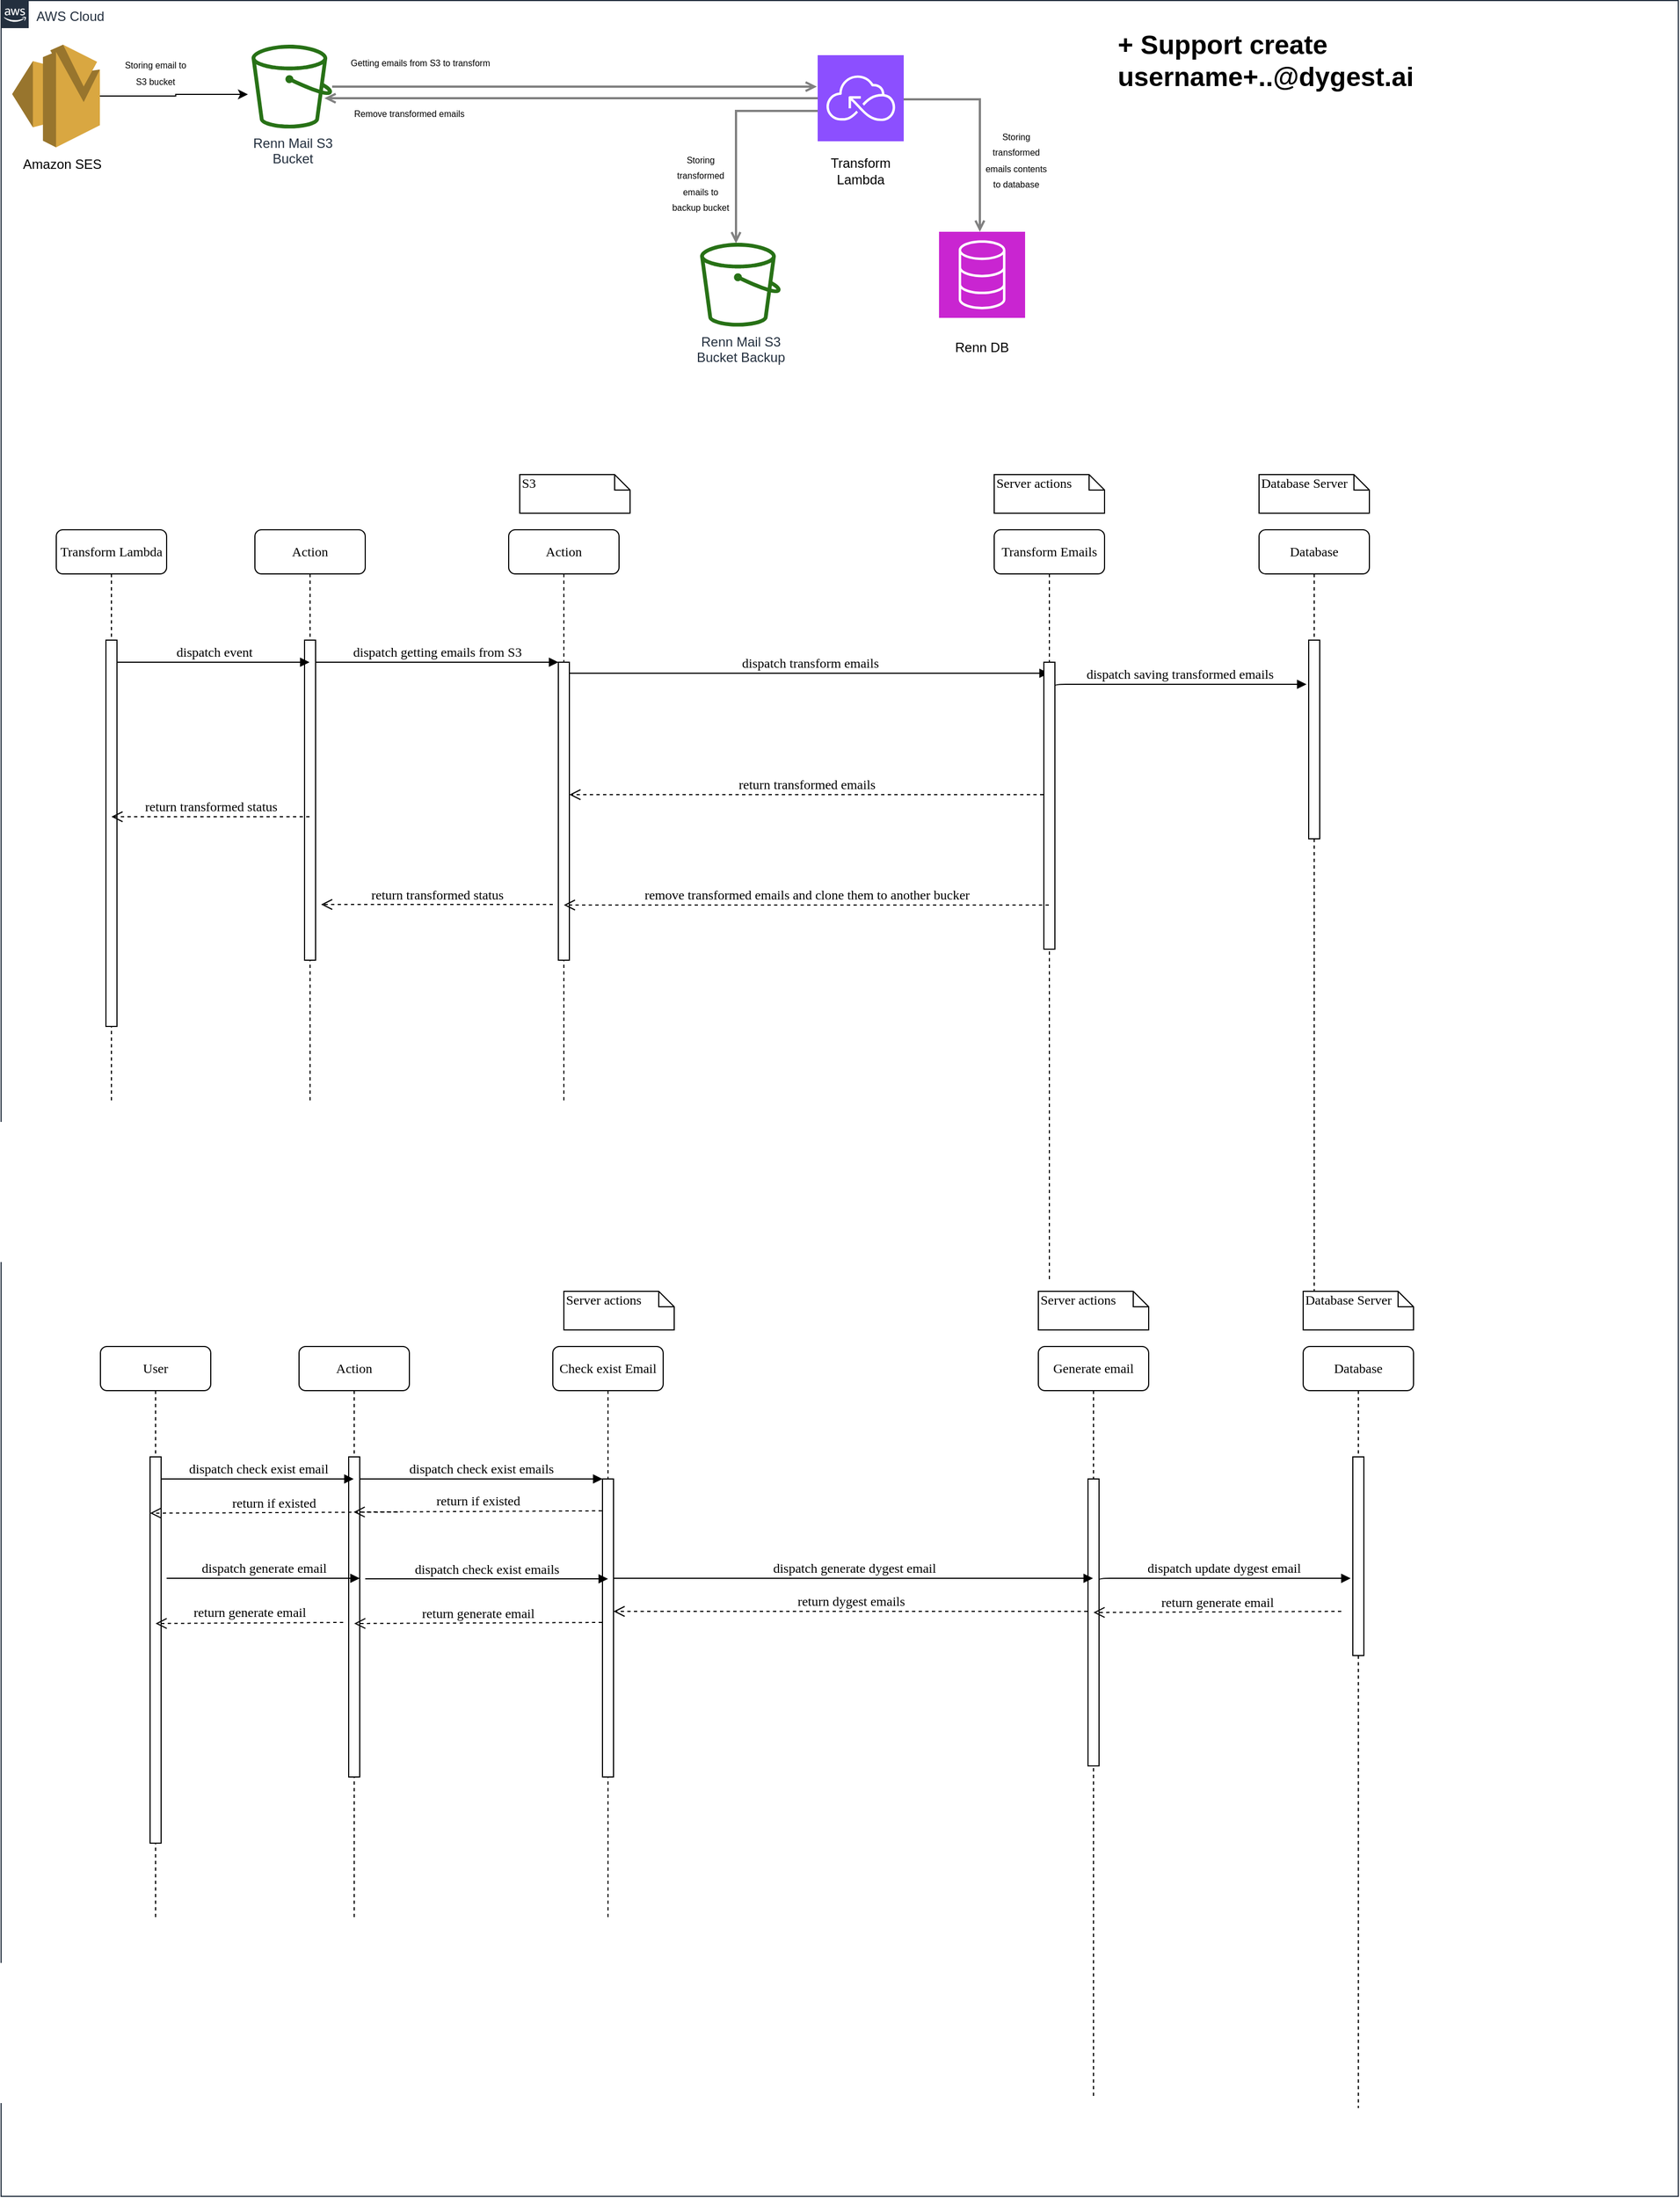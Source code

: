 <mxfile version="24.4.3" type="github">
  <diagram id="Ht1M8jgEwFfnCIfOTk4-" name="Page-1">
    <mxGraphModel dx="3740" dy="2110" grid="1" gridSize="10" guides="1" tooltips="1" connect="1" arrows="1" fold="1" page="1" pageScale="1" pageWidth="1169" pageHeight="827" math="0" shadow="0">
      <root>
        <mxCell id="0" />
        <mxCell id="1" parent="0" />
        <mxCell id="UEzPUAAOIrF-is8g5C7q-175" value="AWS Cloud" style="points=[[0,0],[0.25,0],[0.5,0],[0.75,0],[1,0],[1,0.25],[1,0.5],[1,0.75],[1,1],[0.75,1],[0.5,1],[0.25,1],[0,1],[0,0.75],[0,0.5],[0,0.25]];outlineConnect=0;gradientColor=none;html=1;whiteSpace=wrap;fontSize=12;fontStyle=0;shape=mxgraph.aws4.group;grIcon=mxgraph.aws4.group_aws_cloud_alt;strokeColor=#232F3E;fillColor=none;verticalAlign=top;align=left;spacingLeft=30;fontColor=#232F3E;dashed=0;labelBackgroundColor=#ffffff;container=1;pointerEvents=0;collapsible=0;recursiveResize=0;" parent="1" vertex="1">
          <mxGeometry x="-90" y="-789.5" width="1520" height="1989.5" as="geometry" />
        </mxCell>
        <mxCell id="UEzPUAAOIrF-is8g5C7q-198" style="edgeStyle=orthogonalEdgeStyle;rounded=0;orthogonalLoop=1;jettySize=auto;html=1;startArrow=none;startFill=0;endArrow=open;endFill=0;strokeColor=#808080;strokeWidth=2;" parent="UEzPUAAOIrF-is8g5C7q-175" edge="1">
          <mxGeometry relative="1" as="geometry">
            <Array as="points">
              <mxPoint x="666" y="99.5" />
            </Array>
            <mxPoint x="740.0" y="100.0" as="sourcePoint" />
            <mxPoint x="666" y="220.0" as="targetPoint" />
          </mxGeometry>
        </mxCell>
        <mxCell id="p87CbuBcReerhUkE5k2M-15" value="" style="group" parent="UEzPUAAOIrF-is8g5C7q-175" vertex="1" connectable="0">
          <mxGeometry x="10" y="40" width="90" height="123" as="geometry" />
        </mxCell>
        <mxCell id="p87CbuBcReerhUkE5k2M-3" value="" style="outlineConnect=0;dashed=0;verticalLabelPosition=bottom;verticalAlign=top;align=center;html=1;shape=mxgraph.aws3.ses;fillColor=#D9A741;gradientColor=none;" parent="p87CbuBcReerhUkE5k2M-15" vertex="1">
          <mxGeometry width="79.5" height="93" as="geometry" />
        </mxCell>
        <mxCell id="p87CbuBcReerhUkE5k2M-10" value="Amazon SES" style="text;html=1;align=center;verticalAlign=middle;resizable=0;points=[];autosize=1;strokeColor=none;fillColor=none;" parent="p87CbuBcReerhUkE5k2M-15" vertex="1">
          <mxGeometry y="93" width="90" height="30" as="geometry" />
        </mxCell>
        <mxCell id="p87CbuBcReerhUkE5k2M-17" value="" style="group" parent="UEzPUAAOIrF-is8g5C7q-175" vertex="1" connectable="0">
          <mxGeometry x="740" y="49.5" width="78" height="119.5" as="geometry" />
        </mxCell>
        <mxCell id="p87CbuBcReerhUkE5k2M-1" value="" style="sketch=0;points=[[0,0,0],[0.25,0,0],[0.5,0,0],[0.75,0,0],[1,0,0],[0,1,0],[0.25,1,0],[0.5,1,0],[0.75,1,0],[1,1,0],[0,0.25,0],[0,0.5,0],[0,0.75,0],[1,0.25,0],[1,0.5,0],[1,0.75,0]];outlineConnect=0;fontColor=#232F3E;fillColor=#8C4FFF;strokeColor=#ffffff;dashed=0;verticalLabelPosition=bottom;verticalAlign=top;align=center;html=1;fontSize=12;fontStyle=0;aspect=fixed;shape=mxgraph.aws4.resourceIcon;resIcon=mxgraph.aws4.serverless;" parent="p87CbuBcReerhUkE5k2M-17" vertex="1">
          <mxGeometry width="78" height="78" as="geometry" />
        </mxCell>
        <mxCell id="p87CbuBcReerhUkE5k2M-16" value="Transform Lambda" style="text;html=1;align=center;verticalAlign=middle;whiteSpace=wrap;rounded=0;" parent="p87CbuBcReerhUkE5k2M-17" vertex="1">
          <mxGeometry x="9" y="89.5" width="60" height="30" as="geometry" />
        </mxCell>
        <mxCell id="p87CbuBcReerhUkE5k2M-18" value="Renn Mail S3&lt;br&gt;Bucket Backup" style="outlineConnect=0;fontColor=#232F3E;gradientColor=none;fillColor=#277116;strokeColor=none;dashed=0;verticalLabelPosition=bottom;verticalAlign=top;align=center;html=1;fontSize=12;fontStyle=0;aspect=fixed;pointerEvents=1;shape=mxgraph.aws4.bucket;labelBackgroundColor=#ffffff;" parent="UEzPUAAOIrF-is8g5C7q-175" vertex="1">
          <mxGeometry x="633.49" y="219.5" width="73" height="75.92" as="geometry" />
        </mxCell>
        <mxCell id="p87CbuBcReerhUkE5k2M-21" value="" style="group" parent="UEzPUAAOIrF-is8g5C7q-175" vertex="1" connectable="0">
          <mxGeometry x="850" y="209.5" width="78" height="120" as="geometry" />
        </mxCell>
        <mxCell id="p87CbuBcReerhUkE5k2M-19" value="" style="sketch=0;points=[[0,0,0],[0.25,0,0],[0.5,0,0],[0.75,0,0],[1,0,0],[0,1,0],[0.25,1,0],[0.5,1,0],[0.75,1,0],[1,1,0],[0,0.25,0],[0,0.5,0],[0,0.75,0],[1,0.25,0],[1,0.5,0],[1,0.75,0]];outlineConnect=0;fontColor=#232F3E;fillColor=#C925D1;strokeColor=#ffffff;dashed=0;verticalLabelPosition=bottom;verticalAlign=top;align=center;html=1;fontSize=12;fontStyle=0;aspect=fixed;shape=mxgraph.aws4.resourceIcon;resIcon=mxgraph.aws4.database;" parent="p87CbuBcReerhUkE5k2M-21" vertex="1">
          <mxGeometry width="78" height="78" as="geometry" />
        </mxCell>
        <mxCell id="p87CbuBcReerhUkE5k2M-20" value="Renn DB" style="text;html=1;align=center;verticalAlign=middle;whiteSpace=wrap;rounded=0;" parent="p87CbuBcReerhUkE5k2M-21" vertex="1">
          <mxGeometry x="9" y="90" width="60" height="30" as="geometry" />
        </mxCell>
        <mxCell id="p87CbuBcReerhUkE5k2M-25" style="edgeStyle=orthogonalEdgeStyle;rounded=0;orthogonalLoop=1;jettySize=auto;html=1;startArrow=none;startFill=0;endArrow=open;endFill=0;strokeColor=#808080;strokeWidth=2;" parent="UEzPUAAOIrF-is8g5C7q-175" source="p87CbuBcReerhUkE5k2M-1" edge="1">
          <mxGeometry relative="1" as="geometry">
            <mxPoint x="399.0" y="89.0" as="sourcePoint" />
            <mxPoint x="293" y="88.5" as="targetPoint" />
          </mxGeometry>
        </mxCell>
        <mxCell id="p87CbuBcReerhUkE5k2M-26" value="&lt;font style=&quot;font-size: 8px;&quot;&gt;Storing email to S3 bucket&lt;/font&gt;" style="text;html=1;align=center;verticalAlign=middle;whiteSpace=wrap;rounded=0;" parent="UEzPUAAOIrF-is8g5C7q-175" vertex="1">
          <mxGeometry x="110" y="49.5" width="60" height="30" as="geometry" />
        </mxCell>
        <mxCell id="p87CbuBcReerhUkE5k2M-27" value="&lt;font style=&quot;font-size: 8px;&quot;&gt;Getting emails from S3 to transform&lt;/font&gt;" style="text;html=1;align=center;verticalAlign=middle;whiteSpace=wrap;rounded=0;" parent="UEzPUAAOIrF-is8g5C7q-175" vertex="1">
          <mxGeometry x="310" y="40" width="140" height="30" as="geometry" />
        </mxCell>
        <mxCell id="UEzPUAAOIrF-is8g5C7q-200" style="edgeStyle=orthogonalEdgeStyle;rounded=0;orthogonalLoop=1;jettySize=auto;html=1;startArrow=none;startFill=0;endArrow=open;endFill=0;strokeColor=#808080;strokeWidth=2;" parent="UEzPUAAOIrF-is8g5C7q-175" edge="1">
          <mxGeometry relative="1" as="geometry">
            <Array as="points">
              <mxPoint x="887" y="89.51" />
            </Array>
            <mxPoint x="818.0" y="89.51" as="sourcePoint" />
            <mxPoint x="887" y="209.526" as="targetPoint" />
          </mxGeometry>
        </mxCell>
        <mxCell id="p87CbuBcReerhUkE5k2M-30" value="&lt;font style=&quot;font-size: 8px;&quot;&gt;Remove transformed emails&lt;/font&gt;" style="text;html=1;align=center;verticalAlign=middle;whiteSpace=wrap;rounded=0;" parent="UEzPUAAOIrF-is8g5C7q-175" vertex="1">
          <mxGeometry x="300" y="86.5" width="140" height="30" as="geometry" />
        </mxCell>
        <mxCell id="p87CbuBcReerhUkE5k2M-33" value="&lt;font style=&quot;font-size: 8px;&quot;&gt;Storing transformed emails to backup&lt;/font&gt;&lt;span style=&quot;font-size: 8px; background-color: initial;&quot;&gt;&amp;nbsp;bucket&lt;/span&gt;" style="text;html=1;align=center;verticalAlign=middle;whiteSpace=wrap;rounded=0;" parent="UEzPUAAOIrF-is8g5C7q-175" vertex="1">
          <mxGeometry x="603.5" y="139" width="60" height="51" as="geometry" />
        </mxCell>
        <mxCell id="p87CbuBcReerhUkE5k2M-34" value="&lt;font style=&quot;font-size: 8px;&quot;&gt;Storing transformed emails contents to database&lt;/font&gt;" style="text;html=1;align=center;verticalAlign=middle;whiteSpace=wrap;rounded=0;" parent="UEzPUAAOIrF-is8g5C7q-175" vertex="1">
          <mxGeometry x="890" y="118" width="60" height="51" as="geometry" />
        </mxCell>
        <mxCell id="p87CbuBcReerhUkE5k2M-70" value="Action" style="shape=umlLifeline;perimeter=lifelinePerimeter;whiteSpace=wrap;html=1;container=1;collapsible=0;recursiveResize=0;outlineConnect=0;rounded=1;shadow=0;comic=0;labelBackgroundColor=none;strokeWidth=1;fontFamily=Verdana;fontSize=12;align=center;" parent="UEzPUAAOIrF-is8g5C7q-175" vertex="1">
          <mxGeometry x="230" y="479.5" width="100" height="520" as="geometry" />
        </mxCell>
        <mxCell id="p87CbuBcReerhUkE5k2M-71" value="" style="html=1;points=[];perimeter=orthogonalPerimeter;rounded=0;shadow=0;comic=0;labelBackgroundColor=none;strokeWidth=1;fontFamily=Verdana;fontSize=12;align=center;" parent="p87CbuBcReerhUkE5k2M-70" vertex="1">
          <mxGeometry x="45" y="100" width="10" height="290" as="geometry" />
        </mxCell>
        <mxCell id="p87CbuBcReerhUkE5k2M-72" value="Action" style="shape=umlLifeline;perimeter=lifelinePerimeter;whiteSpace=wrap;html=1;container=1;collapsible=0;recursiveResize=0;outlineConnect=0;rounded=1;shadow=0;comic=0;labelBackgroundColor=none;strokeWidth=1;fontFamily=Verdana;fontSize=12;align=center;" parent="UEzPUAAOIrF-is8g5C7q-175" vertex="1">
          <mxGeometry x="460" y="479.5" width="100" height="520" as="geometry" />
        </mxCell>
        <mxCell id="p87CbuBcReerhUkE5k2M-73" value="" style="html=1;points=[];perimeter=orthogonalPerimeter;rounded=0;shadow=0;comic=0;labelBackgroundColor=none;strokeWidth=1;fontFamily=Verdana;fontSize=12;align=center;" parent="p87CbuBcReerhUkE5k2M-72" vertex="1">
          <mxGeometry x="45" y="120" width="10" height="270" as="geometry" />
        </mxCell>
        <mxCell id="p87CbuBcReerhUkE5k2M-74" value="dispatch transform emails" style="html=1;verticalAlign=bottom;endArrow=block;labelBackgroundColor=none;fontFamily=Verdana;fontSize=12;edgeStyle=elbowEdgeStyle;elbow=vertical;" parent="p87CbuBcReerhUkE5k2M-72" target="p87CbuBcReerhUkE5k2M-75" edge="1">
          <mxGeometry relative="1" as="geometry">
            <mxPoint x="55" y="130" as="sourcePoint" />
            <Array as="points">
              <mxPoint x="60" y="130" />
            </Array>
            <mxPoint x="290" y="130" as="targetPoint" />
          </mxGeometry>
        </mxCell>
        <mxCell id="p87CbuBcReerhUkE5k2M-75" value="Transform Emails" style="shape=umlLifeline;perimeter=lifelinePerimeter;whiteSpace=wrap;html=1;container=1;collapsible=0;recursiveResize=0;outlineConnect=0;rounded=1;shadow=0;comic=0;labelBackgroundColor=none;strokeWidth=1;fontFamily=Verdana;fontSize=12;align=center;" parent="UEzPUAAOIrF-is8g5C7q-175" vertex="1">
          <mxGeometry x="900" y="479.5" width="100" height="680" as="geometry" />
        </mxCell>
        <mxCell id="p87CbuBcReerhUkE5k2M-76" value="" style="html=1;points=[];perimeter=orthogonalPerimeter;rounded=0;shadow=0;comic=0;labelBackgroundColor=none;strokeWidth=1;fontFamily=Verdana;fontSize=12;align=center;" parent="p87CbuBcReerhUkE5k2M-75" vertex="1">
          <mxGeometry x="45" y="120" width="10" height="260" as="geometry" />
        </mxCell>
        <mxCell id="p87CbuBcReerhUkE5k2M-77" value="Database" style="shape=umlLifeline;perimeter=lifelinePerimeter;whiteSpace=wrap;html=1;container=1;collapsible=0;recursiveResize=0;outlineConnect=0;rounded=1;shadow=0;comic=0;labelBackgroundColor=none;strokeWidth=1;fontFamily=Verdana;fontSize=12;align=center;" parent="UEzPUAAOIrF-is8g5C7q-175" vertex="1">
          <mxGeometry x="1140" y="479.5" width="100" height="690" as="geometry" />
        </mxCell>
        <mxCell id="p87CbuBcReerhUkE5k2M-78" value="Transform Lambda" style="shape=umlLifeline;perimeter=lifelinePerimeter;whiteSpace=wrap;html=1;container=1;collapsible=0;recursiveResize=0;outlineConnect=0;rounded=1;shadow=0;comic=0;labelBackgroundColor=none;strokeWidth=1;fontFamily=Verdana;fontSize=12;align=center;" parent="UEzPUAAOIrF-is8g5C7q-175" vertex="1">
          <mxGeometry x="50" y="479.5" width="100" height="520" as="geometry" />
        </mxCell>
        <mxCell id="p87CbuBcReerhUkE5k2M-79" value="" style="html=1;points=[];perimeter=orthogonalPerimeter;rounded=0;shadow=0;comic=0;labelBackgroundColor=none;strokeWidth=1;fontFamily=Verdana;fontSize=12;align=center;" parent="p87CbuBcReerhUkE5k2M-78" vertex="1">
          <mxGeometry x="45" y="100" width="10" height="350" as="geometry" />
        </mxCell>
        <mxCell id="p87CbuBcReerhUkE5k2M-80" value="dispatch event" style="html=1;verticalAlign=bottom;endArrow=block;labelBackgroundColor=none;fontFamily=Verdana;fontSize=12;edgeStyle=elbowEdgeStyle;elbow=vertical;" parent="p87CbuBcReerhUkE5k2M-78" target="p87CbuBcReerhUkE5k2M-70" edge="1">
          <mxGeometry relative="1" as="geometry">
            <mxPoint x="55" y="120" as="sourcePoint" />
            <mxPoint x="185" y="120.0" as="targetPoint" />
            <mxPoint as="offset" />
          </mxGeometry>
        </mxCell>
        <mxCell id="p87CbuBcReerhUkE5k2M-81" value="" style="html=1;points=[];perimeter=orthogonalPerimeter;rounded=0;shadow=0;comic=0;labelBackgroundColor=none;strokeWidth=1;fontFamily=Verdana;fontSize=12;align=center;" parent="UEzPUAAOIrF-is8g5C7q-175" vertex="1">
          <mxGeometry x="1185" y="579.5" width="10" height="180" as="geometry" />
        </mxCell>
        <mxCell id="p87CbuBcReerhUkE5k2M-82" value="dispatch getting emails from S3" style="html=1;verticalAlign=bottom;endArrow=block;entryX=0;entryY=0;labelBackgroundColor=none;fontFamily=Verdana;fontSize=12;edgeStyle=elbowEdgeStyle;elbow=vertical;" parent="UEzPUAAOIrF-is8g5C7q-175" source="p87CbuBcReerhUkE5k2M-71" target="p87CbuBcReerhUkE5k2M-73" edge="1">
          <mxGeometry relative="1" as="geometry">
            <mxPoint x="360" y="599.5" as="sourcePoint" />
            <mxPoint as="offset" />
          </mxGeometry>
        </mxCell>
        <mxCell id="p87CbuBcReerhUkE5k2M-83" value="Server actions" style="shape=note;whiteSpace=wrap;html=1;size=14;verticalAlign=top;align=left;spacingTop=-6;rounded=0;shadow=0;comic=0;labelBackgroundColor=none;strokeWidth=1;fontFamily=Verdana;fontSize=12" parent="UEzPUAAOIrF-is8g5C7q-175" vertex="1">
          <mxGeometry x="900" y="429.5" width="100" height="35" as="geometry" />
        </mxCell>
        <mxCell id="p87CbuBcReerhUkE5k2M-84" value="Database Server" style="shape=note;whiteSpace=wrap;html=1;size=14;verticalAlign=top;align=left;spacingTop=-6;rounded=0;shadow=0;comic=0;labelBackgroundColor=none;strokeWidth=1;fontFamily=Verdana;fontSize=12" parent="UEzPUAAOIrF-is8g5C7q-175" vertex="1">
          <mxGeometry x="1140" y="429.5" width="100" height="35" as="geometry" />
        </mxCell>
        <mxCell id="p87CbuBcReerhUkE5k2M-85" value="S3" style="shape=note;whiteSpace=wrap;html=1;size=14;verticalAlign=top;align=left;spacingTop=-6;rounded=0;shadow=0;comic=0;labelBackgroundColor=none;strokeWidth=1;fontFamily=Verdana;fontSize=12" parent="UEzPUAAOIrF-is8g5C7q-175" vertex="1">
          <mxGeometry x="470" y="429.5" width="100" height="35" as="geometry" />
        </mxCell>
        <mxCell id="p87CbuBcReerhUkE5k2M-86" value="remove transformed emails and clone them to another bucker" style="html=1;verticalAlign=bottom;endArrow=open;dashed=1;endSize=8;labelBackgroundColor=none;fontFamily=Verdana;fontSize=12;elbow=vertical;" parent="UEzPUAAOIrF-is8g5C7q-175" source="p87CbuBcReerhUkE5k2M-75" target="p87CbuBcReerhUkE5k2M-72" edge="1">
          <mxGeometry relative="1" as="geometry">
            <mxPoint x="600" y="769.5" as="targetPoint" />
            <mxPoint x="820" y="769.5" as="sourcePoint" />
            <mxPoint as="offset" />
          </mxGeometry>
        </mxCell>
        <mxCell id="p87CbuBcReerhUkE5k2M-87" value="return transformed emails" style="html=1;verticalAlign=bottom;endArrow=open;dashed=1;endSize=8;labelBackgroundColor=none;fontFamily=Verdana;fontSize=12;elbow=vertical;" parent="UEzPUAAOIrF-is8g5C7q-175" edge="1">
          <mxGeometry relative="1" as="geometry">
            <mxPoint x="515" y="719.5" as="targetPoint" />
            <mxPoint x="944.5" y="719.5" as="sourcePoint" />
          </mxGeometry>
        </mxCell>
        <mxCell id="p87CbuBcReerhUkE5k2M-88" value="dispatch saving transformed emails" style="html=1;verticalAlign=bottom;endArrow=block;labelBackgroundColor=none;fontFamily=Verdana;fontSize=12;edgeStyle=elbowEdgeStyle;elbow=vertical;entryX=-0.2;entryY=0.222;entryDx=0;entryDy=0;entryPerimeter=0;exitX=1;exitY=0.088;exitDx=0;exitDy=0;exitPerimeter=0;" parent="UEzPUAAOIrF-is8g5C7q-175" source="p87CbuBcReerhUkE5k2M-76" target="p87CbuBcReerhUkE5k2M-81" edge="1">
          <mxGeometry x="0.005" relative="1" as="geometry">
            <mxPoint x="1025" y="619.5" as="sourcePoint" />
            <Array as="points">
              <mxPoint x="1030" y="619.5" />
            </Array>
            <mxPoint x="1270" y="619.5" as="targetPoint" />
            <mxPoint as="offset" />
          </mxGeometry>
        </mxCell>
        <mxCell id="p87CbuBcReerhUkE5k2M-89" value="return transformed status" style="html=1;verticalAlign=bottom;endArrow=open;dashed=1;endSize=8;labelBackgroundColor=none;fontFamily=Verdana;fontSize=12;elbow=vertical;" parent="UEzPUAAOIrF-is8g5C7q-175" edge="1">
          <mxGeometry relative="1" as="geometry">
            <mxPoint x="290" y="819" as="targetPoint" />
            <mxPoint x="500" y="819" as="sourcePoint" />
          </mxGeometry>
        </mxCell>
        <mxCell id="p87CbuBcReerhUkE5k2M-90" value="return transformed status" style="html=1;verticalAlign=bottom;endArrow=open;dashed=1;endSize=8;labelBackgroundColor=none;fontFamily=Verdana;fontSize=12;elbow=vertical;" parent="UEzPUAAOIrF-is8g5C7q-175" source="p87CbuBcReerhUkE5k2M-70" target="p87CbuBcReerhUkE5k2M-78" edge="1">
          <mxGeometry relative="1" as="geometry">
            <mxPoint x="130" y="839.5" as="targetPoint" />
            <mxPoint x="250" y="839.5" as="sourcePoint" />
          </mxGeometry>
        </mxCell>
        <mxCell id="UEzPUAAOIrF-is8g5C7q-177" value="Renn Mail S3&lt;br&gt;Bucket" style="outlineConnect=0;fontColor=#232F3E;gradientColor=none;fillColor=#277116;strokeColor=none;dashed=0;verticalLabelPosition=bottom;verticalAlign=top;align=center;html=1;fontSize=12;fontStyle=0;aspect=fixed;pointerEvents=1;shape=mxgraph.aws4.bucket;labelBackgroundColor=#ffffff;" parent="UEzPUAAOIrF-is8g5C7q-175" vertex="1">
          <mxGeometry x="227" y="40.0" width="73" height="75.92" as="geometry" />
        </mxCell>
        <mxCell id="UEzPUAAOIrF-is8g5C7q-195" style="edgeStyle=orthogonalEdgeStyle;rounded=0;orthogonalLoop=1;jettySize=auto;html=1;startArrow=none;startFill=0;endArrow=open;endFill=0;strokeColor=#808080;strokeWidth=2;entryX=-0.009;entryY=0.365;entryDx=0;entryDy=0;entryPerimeter=0;" parent="UEzPUAAOIrF-is8g5C7q-175" source="UEzPUAAOIrF-is8g5C7q-177" target="p87CbuBcReerhUkE5k2M-1" edge="1">
          <mxGeometry relative="1" as="geometry">
            <mxPoint x="519.0" y="79.0" as="targetPoint" />
          </mxGeometry>
        </mxCell>
        <mxCell id="p87CbuBcReerhUkE5k2M-9" style="edgeStyle=orthogonalEdgeStyle;rounded=0;orthogonalLoop=1;jettySize=auto;html=1;entryX=-0.046;entryY=0.593;entryDx=0;entryDy=0;entryPerimeter=0;" parent="UEzPUAAOIrF-is8g5C7q-175" source="p87CbuBcReerhUkE5k2M-3" target="UEzPUAAOIrF-is8g5C7q-177" edge="1">
          <mxGeometry relative="1" as="geometry" />
        </mxCell>
        <mxCell id="_uzNbw8wHjBa47dtU_Rj-2" value="&lt;h1 style=&quot;margin-top: 0px;&quot;&gt;+ Support create username+..@dygest.ai&lt;/h1&gt;" style="text;html=1;whiteSpace=wrap;overflow=hidden;rounded=0;" vertex="1" parent="UEzPUAAOIrF-is8g5C7q-175">
          <mxGeometry x="1010" y="19" width="350" height="120" as="geometry" />
        </mxCell>
        <mxCell id="_uzNbw8wHjBa47dtU_Rj-5" value="Action" style="shape=umlLifeline;perimeter=lifelinePerimeter;whiteSpace=wrap;html=1;container=1;collapsible=0;recursiveResize=0;outlineConnect=0;rounded=1;shadow=0;comic=0;labelBackgroundColor=none;strokeWidth=1;fontFamily=Verdana;fontSize=12;align=center;" vertex="1" parent="UEzPUAAOIrF-is8g5C7q-175">
          <mxGeometry x="270" y="1219.5" width="100" height="520" as="geometry" />
        </mxCell>
        <mxCell id="_uzNbw8wHjBa47dtU_Rj-6" value="" style="html=1;points=[];perimeter=orthogonalPerimeter;rounded=0;shadow=0;comic=0;labelBackgroundColor=none;strokeWidth=1;fontFamily=Verdana;fontSize=12;align=center;" vertex="1" parent="_uzNbw8wHjBa47dtU_Rj-5">
          <mxGeometry x="45" y="100" width="10" height="290" as="geometry" />
        </mxCell>
        <mxCell id="_uzNbw8wHjBa47dtU_Rj-26" value="return if existed" style="html=1;verticalAlign=bottom;endArrow=open;dashed=1;endSize=8;labelBackgroundColor=none;fontFamily=Verdana;fontSize=12;elbow=vertical;exitX=-0.056;exitY=0.107;exitDx=0;exitDy=0;exitPerimeter=0;" edge="1" parent="_uzNbw8wHjBa47dtU_Rj-5" source="_uzNbw8wHjBa47dtU_Rj-8">
          <mxGeometry relative="1" as="geometry">
            <mxPoint x="49.5" y="150" as="targetPoint" />
            <mxPoint x="479" y="150" as="sourcePoint" />
          </mxGeometry>
        </mxCell>
        <mxCell id="_uzNbw8wHjBa47dtU_Rj-7" value="Check exist Email" style="shape=umlLifeline;perimeter=lifelinePerimeter;whiteSpace=wrap;html=1;container=1;collapsible=0;recursiveResize=0;outlineConnect=0;rounded=1;shadow=0;comic=0;labelBackgroundColor=none;strokeWidth=1;fontFamily=Verdana;fontSize=12;align=center;size=40;" vertex="1" parent="UEzPUAAOIrF-is8g5C7q-175">
          <mxGeometry x="500" y="1219.5" width="100" height="520" as="geometry" />
        </mxCell>
        <mxCell id="_uzNbw8wHjBa47dtU_Rj-8" value="" style="html=1;points=[];perimeter=orthogonalPerimeter;rounded=0;shadow=0;comic=0;labelBackgroundColor=none;strokeWidth=1;fontFamily=Verdana;fontSize=12;align=center;" vertex="1" parent="_uzNbw8wHjBa47dtU_Rj-7">
          <mxGeometry x="45" y="120" width="10" height="270" as="geometry" />
        </mxCell>
        <mxCell id="_uzNbw8wHjBa47dtU_Rj-10" value="Generate email" style="shape=umlLifeline;perimeter=lifelinePerimeter;whiteSpace=wrap;html=1;container=1;collapsible=0;recursiveResize=0;outlineConnect=0;rounded=1;shadow=0;comic=0;labelBackgroundColor=none;strokeWidth=1;fontFamily=Verdana;fontSize=12;align=center;" vertex="1" parent="UEzPUAAOIrF-is8g5C7q-175">
          <mxGeometry x="940" y="1219.5" width="100" height="680" as="geometry" />
        </mxCell>
        <mxCell id="_uzNbw8wHjBa47dtU_Rj-11" value="" style="html=1;points=[];perimeter=orthogonalPerimeter;rounded=0;shadow=0;comic=0;labelBackgroundColor=none;strokeWidth=1;fontFamily=Verdana;fontSize=12;align=center;" vertex="1" parent="_uzNbw8wHjBa47dtU_Rj-10">
          <mxGeometry x="45" y="120" width="10" height="260" as="geometry" />
        </mxCell>
        <mxCell id="_uzNbw8wHjBa47dtU_Rj-12" value="Database" style="shape=umlLifeline;perimeter=lifelinePerimeter;whiteSpace=wrap;html=1;container=1;collapsible=0;recursiveResize=0;outlineConnect=0;rounded=1;shadow=0;comic=0;labelBackgroundColor=none;strokeWidth=1;fontFamily=Verdana;fontSize=12;align=center;" vertex="1" parent="UEzPUAAOIrF-is8g5C7q-175">
          <mxGeometry x="1180" y="1219.5" width="100" height="690" as="geometry" />
        </mxCell>
        <mxCell id="_uzNbw8wHjBa47dtU_Rj-13" value="User" style="shape=umlLifeline;perimeter=lifelinePerimeter;whiteSpace=wrap;html=1;container=1;collapsible=0;recursiveResize=0;outlineConnect=0;rounded=1;shadow=0;comic=0;labelBackgroundColor=none;strokeWidth=1;fontFamily=Verdana;fontSize=12;align=center;" vertex="1" parent="UEzPUAAOIrF-is8g5C7q-175">
          <mxGeometry x="90" y="1219.5" width="100" height="520" as="geometry" />
        </mxCell>
        <mxCell id="_uzNbw8wHjBa47dtU_Rj-14" value="" style="html=1;points=[];perimeter=orthogonalPerimeter;rounded=0;shadow=0;comic=0;labelBackgroundColor=none;strokeWidth=1;fontFamily=Verdana;fontSize=12;align=center;" vertex="1" parent="_uzNbw8wHjBa47dtU_Rj-13">
          <mxGeometry x="45" y="100" width="10" height="350" as="geometry" />
        </mxCell>
        <mxCell id="_uzNbw8wHjBa47dtU_Rj-15" value="dispatch check exist email" style="html=1;verticalAlign=bottom;endArrow=block;labelBackgroundColor=none;fontFamily=Verdana;fontSize=12;edgeStyle=elbowEdgeStyle;elbow=vertical;" edge="1" parent="_uzNbw8wHjBa47dtU_Rj-13" target="_uzNbw8wHjBa47dtU_Rj-5">
          <mxGeometry relative="1" as="geometry">
            <mxPoint x="55" y="120" as="sourcePoint" />
            <mxPoint x="185" y="120.0" as="targetPoint" />
            <mxPoint as="offset" />
          </mxGeometry>
        </mxCell>
        <mxCell id="_uzNbw8wHjBa47dtU_Rj-28" value="return if existed" style="html=1;verticalAlign=bottom;endArrow=open;dashed=1;endSize=8;labelBackgroundColor=none;fontFamily=Verdana;fontSize=12;elbow=vertical;exitX=-0.056;exitY=0.107;exitDx=0;exitDy=0;exitPerimeter=0;" edge="1" parent="_uzNbw8wHjBa47dtU_Rj-13">
          <mxGeometry relative="1" as="geometry">
            <mxPoint x="45" y="151" as="targetPoint" />
            <mxPoint x="269.5" y="150" as="sourcePoint" />
          </mxGeometry>
        </mxCell>
        <mxCell id="_uzNbw8wHjBa47dtU_Rj-16" value="" style="html=1;points=[];perimeter=orthogonalPerimeter;rounded=0;shadow=0;comic=0;labelBackgroundColor=none;strokeWidth=1;fontFamily=Verdana;fontSize=12;align=center;" vertex="1" parent="UEzPUAAOIrF-is8g5C7q-175">
          <mxGeometry x="1225" y="1319.5" width="10" height="180" as="geometry" />
        </mxCell>
        <mxCell id="_uzNbw8wHjBa47dtU_Rj-17" value="dispatch check exist emails" style="html=1;verticalAlign=bottom;endArrow=block;entryX=0;entryY=0;labelBackgroundColor=none;fontFamily=Verdana;fontSize=12;edgeStyle=elbowEdgeStyle;elbow=vertical;" edge="1" parent="UEzPUAAOIrF-is8g5C7q-175" source="_uzNbw8wHjBa47dtU_Rj-6" target="_uzNbw8wHjBa47dtU_Rj-8">
          <mxGeometry relative="1" as="geometry">
            <mxPoint x="400" y="1339.5" as="sourcePoint" />
            <mxPoint as="offset" />
          </mxGeometry>
        </mxCell>
        <mxCell id="_uzNbw8wHjBa47dtU_Rj-18" value="Server actions" style="shape=note;whiteSpace=wrap;html=1;size=14;verticalAlign=top;align=left;spacingTop=-6;rounded=0;shadow=0;comic=0;labelBackgroundColor=none;strokeWidth=1;fontFamily=Verdana;fontSize=12" vertex="1" parent="UEzPUAAOIrF-is8g5C7q-175">
          <mxGeometry x="940" y="1169.5" width="100" height="35" as="geometry" />
        </mxCell>
        <mxCell id="_uzNbw8wHjBa47dtU_Rj-19" value="Database Server" style="shape=note;whiteSpace=wrap;html=1;size=14;verticalAlign=top;align=left;spacingTop=-6;rounded=0;shadow=0;comic=0;labelBackgroundColor=none;strokeWidth=1;fontFamily=Verdana;fontSize=12" vertex="1" parent="UEzPUAAOIrF-is8g5C7q-175">
          <mxGeometry x="1180" y="1169.5" width="100" height="35" as="geometry" />
        </mxCell>
        <mxCell id="_uzNbw8wHjBa47dtU_Rj-20" value="Server actions" style="shape=note;whiteSpace=wrap;html=1;size=14;verticalAlign=top;align=left;spacingTop=-6;rounded=0;shadow=0;comic=0;labelBackgroundColor=none;strokeWidth=1;fontFamily=Verdana;fontSize=12" vertex="1" parent="UEzPUAAOIrF-is8g5C7q-175">
          <mxGeometry x="510" y="1169.5" width="100" height="35" as="geometry" />
        </mxCell>
        <mxCell id="_uzNbw8wHjBa47dtU_Rj-22" value="return dygest emails" style="html=1;verticalAlign=bottom;endArrow=open;dashed=1;endSize=8;labelBackgroundColor=none;fontFamily=Verdana;fontSize=12;elbow=vertical;" edge="1" parent="UEzPUAAOIrF-is8g5C7q-175">
          <mxGeometry relative="1" as="geometry">
            <mxPoint x="555" y="1459.5" as="targetPoint" />
            <mxPoint x="984.5" y="1459.5" as="sourcePoint" />
          </mxGeometry>
        </mxCell>
        <mxCell id="_uzNbw8wHjBa47dtU_Rj-23" value="dispatch update dygest email" style="html=1;verticalAlign=bottom;endArrow=block;labelBackgroundColor=none;fontFamily=Verdana;fontSize=12;edgeStyle=elbowEdgeStyle;elbow=vertical;entryX=-0.2;entryY=0.222;entryDx=0;entryDy=0;entryPerimeter=0;exitX=1;exitY=0.088;exitDx=0;exitDy=0;exitPerimeter=0;" edge="1" parent="UEzPUAAOIrF-is8g5C7q-175">
          <mxGeometry x="0.005" relative="1" as="geometry">
            <mxPoint x="995" y="1432.42" as="sourcePoint" />
            <Array as="points">
              <mxPoint x="1070" y="1429.54" />
            </Array>
            <mxPoint x="1223" y="1429.5" as="targetPoint" />
            <mxPoint as="offset" />
          </mxGeometry>
        </mxCell>
        <mxCell id="_uzNbw8wHjBa47dtU_Rj-9" value="dispatch generate dygest email" style="html=1;verticalAlign=bottom;endArrow=block;labelBackgroundColor=none;fontFamily=Verdana;fontSize=12;edgeStyle=elbowEdgeStyle;elbow=vertical;" edge="1" parent="UEzPUAAOIrF-is8g5C7q-175">
          <mxGeometry relative="1" as="geometry">
            <mxPoint x="555" y="1429.5" as="sourcePoint" />
            <Array as="points">
              <mxPoint x="560" y="1429.5" />
            </Array>
            <mxPoint x="989.5" y="1429.5" as="targetPoint" />
          </mxGeometry>
        </mxCell>
        <mxCell id="_uzNbw8wHjBa47dtU_Rj-27" value="dispatch generate email" style="html=1;verticalAlign=bottom;endArrow=block;labelBackgroundColor=none;fontFamily=Verdana;fontSize=12;edgeStyle=elbowEdgeStyle;elbow=vertical;" edge="1" parent="UEzPUAAOIrF-is8g5C7q-175">
          <mxGeometry relative="1" as="geometry">
            <mxPoint x="150" y="1429.5" as="sourcePoint" />
            <mxPoint x="325" y="1429.5" as="targetPoint" />
            <mxPoint as="offset" />
          </mxGeometry>
        </mxCell>
        <mxCell id="_uzNbw8wHjBa47dtU_Rj-29" value="dispatch check exist emails" style="html=1;verticalAlign=bottom;endArrow=block;entryX=0;entryY=0;labelBackgroundColor=none;fontFamily=Verdana;fontSize=12;edgeStyle=elbowEdgeStyle;elbow=vertical;" edge="1" parent="UEzPUAAOIrF-is8g5C7q-175">
          <mxGeometry relative="1" as="geometry">
            <mxPoint x="330" y="1430" as="sourcePoint" />
            <mxPoint as="offset" />
            <mxPoint x="550" y="1430" as="targetPoint" />
          </mxGeometry>
        </mxCell>
        <mxCell id="_uzNbw8wHjBa47dtU_Rj-30" value="return generate email" style="html=1;verticalAlign=bottom;endArrow=open;dashed=1;endSize=8;labelBackgroundColor=none;fontFamily=Verdana;fontSize=12;elbow=vertical;exitX=-0.056;exitY=0.107;exitDx=0;exitDy=0;exitPerimeter=0;" edge="1" parent="UEzPUAAOIrF-is8g5C7q-175">
          <mxGeometry relative="1" as="geometry">
            <mxPoint x="320" y="1470.5" as="targetPoint" />
            <mxPoint x="544.5" y="1469.5" as="sourcePoint" />
          </mxGeometry>
        </mxCell>
        <mxCell id="_uzNbw8wHjBa47dtU_Rj-31" value="return generate email" style="html=1;verticalAlign=bottom;endArrow=open;dashed=1;endSize=8;labelBackgroundColor=none;fontFamily=Verdana;fontSize=12;elbow=vertical;" edge="1" parent="UEzPUAAOIrF-is8g5C7q-175">
          <mxGeometry relative="1" as="geometry">
            <mxPoint x="140" y="1470.5" as="targetPoint" />
            <mxPoint x="310" y="1469.5" as="sourcePoint" />
          </mxGeometry>
        </mxCell>
        <mxCell id="_uzNbw8wHjBa47dtU_Rj-32" value="return generate email" style="html=1;verticalAlign=bottom;endArrow=open;dashed=1;endSize=8;labelBackgroundColor=none;fontFamily=Verdana;fontSize=12;elbow=vertical;exitX=-0.056;exitY=0.107;exitDx=0;exitDy=0;exitPerimeter=0;" edge="1" parent="UEzPUAAOIrF-is8g5C7q-175">
          <mxGeometry relative="1" as="geometry">
            <mxPoint x="990" y="1460.5" as="targetPoint" />
            <mxPoint x="1214.5" y="1459.5" as="sourcePoint" />
          </mxGeometry>
        </mxCell>
      </root>
    </mxGraphModel>
  </diagram>
</mxfile>
